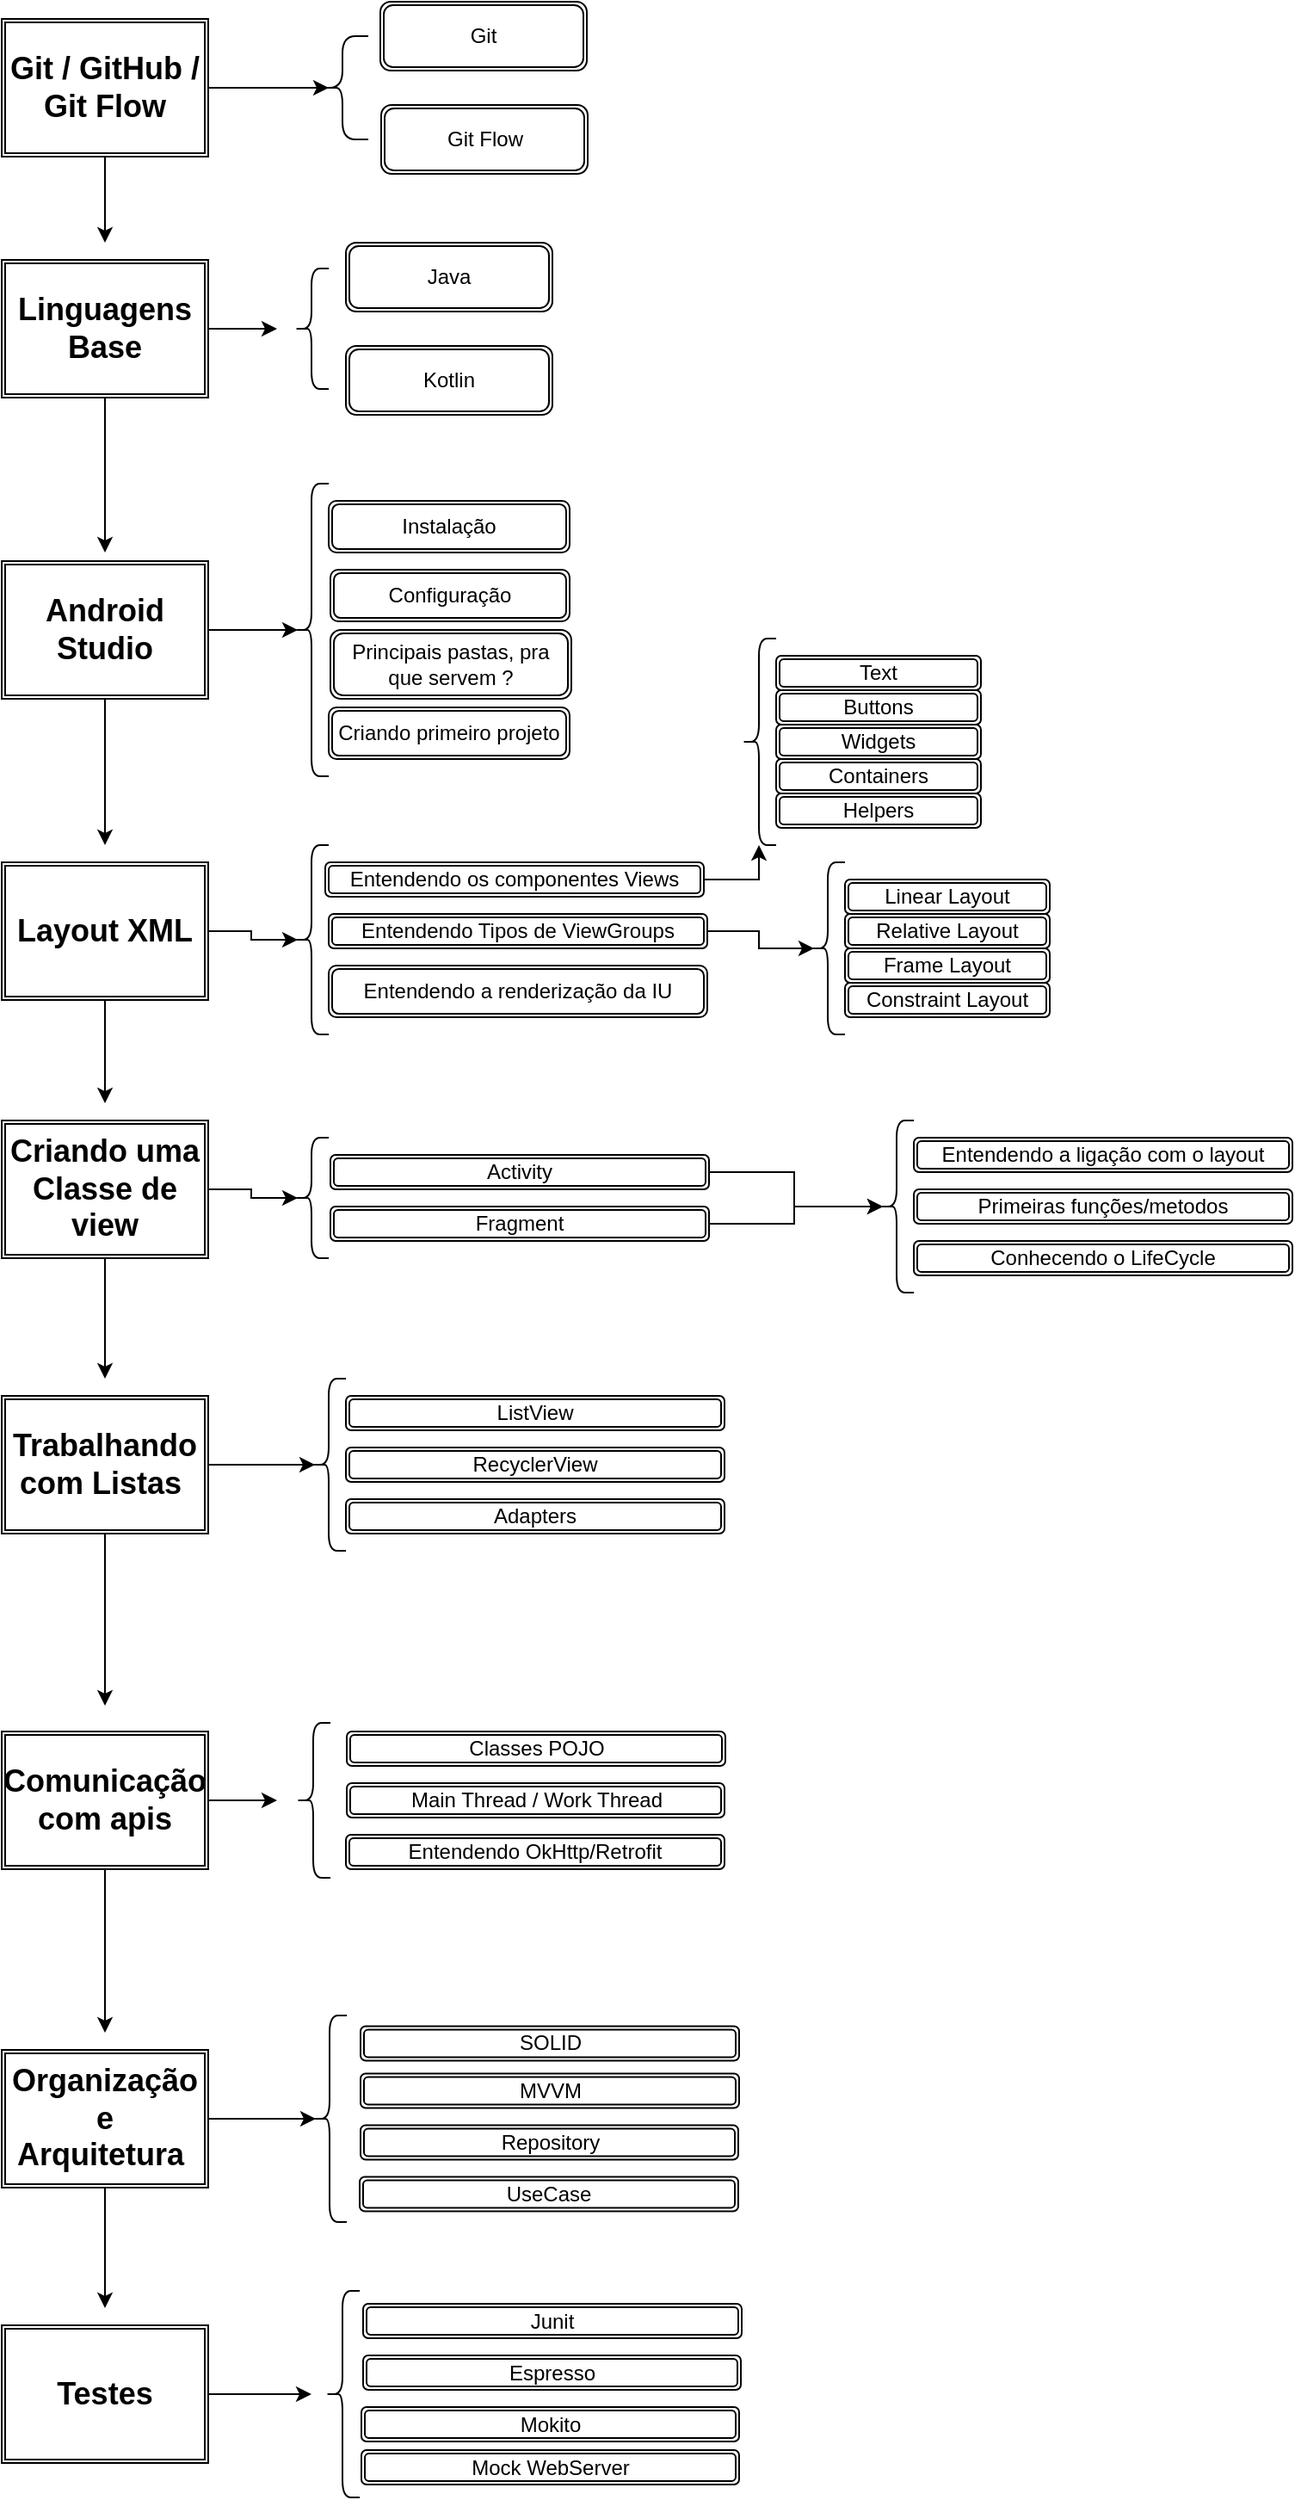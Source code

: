 <mxfile version="16.2.4" type="device"><diagram id="oX5ezZJWwBcmbGJ2HxIB" name="Page-1"><mxGraphModel dx="716" dy="-15028" grid="1" gridSize="10" guides="1" tooltips="1" connect="1" arrows="1" fold="1" page="1" pageScale="1" pageWidth="850" pageHeight="1100" math="0" shadow="0"><root><mxCell id="0"/><mxCell id="1" parent="0"/><mxCell id="pr-MU2jbKuKHFyizP2V3-2" style="edgeStyle=orthogonalEdgeStyle;rounded=0;orthogonalLoop=1;jettySize=auto;html=1;" parent="1" source="pr-MU2jbKuKHFyizP2V3-4" edge="1"><mxGeometry relative="1" as="geometry"><mxPoint x="100" y="16610" as="targetPoint"/></mxGeometry></mxCell><mxCell id="pr-MU2jbKuKHFyizP2V3-3" style="edgeStyle=orthogonalEdgeStyle;rounded=0;orthogonalLoop=1;jettySize=auto;html=1;" parent="1" source="pr-MU2jbKuKHFyizP2V3-4" edge="1"><mxGeometry relative="1" as="geometry"><mxPoint x="200" y="16480" as="targetPoint"/></mxGeometry></mxCell><mxCell id="pr-MU2jbKuKHFyizP2V3-4" value="&lt;b&gt;&lt;font style=&quot;font-size: 18px&quot;&gt;Linguagens Base&lt;/font&gt;&lt;/b&gt;" style="shape=ext;double=1;rounded=0;whiteSpace=wrap;html=1;" parent="1" vertex="1"><mxGeometry x="40" y="16440" width="120" height="80" as="geometry"/></mxCell><mxCell id="pr-MU2jbKuKHFyizP2V3-5" value="" style="shape=curlyBracket;whiteSpace=wrap;html=1;rounded=1;" parent="1" vertex="1"><mxGeometry x="210" y="16445" width="20" height="70" as="geometry"/></mxCell><mxCell id="pr-MU2jbKuKHFyizP2V3-6" value="Java" style="shape=ext;double=1;rounded=1;whiteSpace=wrap;html=1;" parent="1" vertex="1"><mxGeometry x="240" y="16430" width="120" height="40" as="geometry"/></mxCell><mxCell id="pr-MU2jbKuKHFyizP2V3-7" value="Kotlin" style="shape=ext;double=1;rounded=1;whiteSpace=wrap;html=1;" parent="1" vertex="1"><mxGeometry x="240" y="16490" width="120" height="40" as="geometry"/></mxCell><mxCell id="pr-MU2jbKuKHFyizP2V3-8" style="edgeStyle=orthogonalEdgeStyle;rounded=0;orthogonalLoop=1;jettySize=auto;html=1;entryX=0.1;entryY=0.5;entryDx=0;entryDy=0;entryPerimeter=0;" parent="1" source="pr-MU2jbKuKHFyizP2V3-10" target="pr-MU2jbKuKHFyizP2V3-11" edge="1"><mxGeometry relative="1" as="geometry"/></mxCell><mxCell id="pr-MU2jbKuKHFyizP2V3-9" style="edgeStyle=orthogonalEdgeStyle;rounded=0;orthogonalLoop=1;jettySize=auto;html=1;" parent="1" source="pr-MU2jbKuKHFyizP2V3-10" edge="1"><mxGeometry relative="1" as="geometry"><mxPoint x="100" y="16780" as="targetPoint"/></mxGeometry></mxCell><mxCell id="pr-MU2jbKuKHFyizP2V3-10" value="&lt;b&gt;&lt;font style=&quot;font-size: 18px&quot;&gt;Android Studio&lt;/font&gt;&lt;/b&gt;" style="shape=ext;double=1;rounded=0;whiteSpace=wrap;html=1;" parent="1" vertex="1"><mxGeometry x="40" y="16615" width="120" height="80" as="geometry"/></mxCell><mxCell id="pr-MU2jbKuKHFyizP2V3-11" value="" style="shape=curlyBracket;whiteSpace=wrap;html=1;rounded=1;" parent="1" vertex="1"><mxGeometry x="210" y="16570" width="20" height="170" as="geometry"/></mxCell><mxCell id="pr-MU2jbKuKHFyizP2V3-12" value="Instalação" style="shape=ext;double=1;rounded=1;whiteSpace=wrap;html=1;" parent="1" vertex="1"><mxGeometry x="230" y="16580" width="140" height="30" as="geometry"/></mxCell><mxCell id="pr-MU2jbKuKHFyizP2V3-13" value="Configuração" style="shape=ext;double=1;rounded=1;whiteSpace=wrap;html=1;" parent="1" vertex="1"><mxGeometry x="231" y="16620" width="139" height="30" as="geometry"/></mxCell><mxCell id="pr-MU2jbKuKHFyizP2V3-14" value="Principais pastas, pra que servem ?" style="shape=ext;double=1;rounded=1;whiteSpace=wrap;html=1;" parent="1" vertex="1"><mxGeometry x="231" y="16655" width="140" height="40" as="geometry"/></mxCell><mxCell id="pr-MU2jbKuKHFyizP2V3-15" style="edgeStyle=orthogonalEdgeStyle;rounded=0;orthogonalLoop=1;jettySize=auto;html=1;entryX=0.1;entryY=0.5;entryDx=0;entryDy=0;entryPerimeter=0;" parent="1" source="pr-MU2jbKuKHFyizP2V3-17" target="pr-MU2jbKuKHFyizP2V3-18" edge="1"><mxGeometry relative="1" as="geometry"/></mxCell><mxCell id="pr-MU2jbKuKHFyizP2V3-16" style="edgeStyle=orthogonalEdgeStyle;rounded=0;orthogonalLoop=1;jettySize=auto;html=1;" parent="1" source="pr-MU2jbKuKHFyizP2V3-17" edge="1"><mxGeometry relative="1" as="geometry"><mxPoint x="100" y="16930" as="targetPoint"/></mxGeometry></mxCell><mxCell id="pr-MU2jbKuKHFyizP2V3-17" value="&lt;span style=&quot;font-size: 18px&quot;&gt;&lt;b&gt;Layout XML&lt;/b&gt;&lt;/span&gt;" style="shape=ext;double=1;rounded=0;whiteSpace=wrap;html=1;" parent="1" vertex="1"><mxGeometry x="40" y="16790" width="120" height="80" as="geometry"/></mxCell><mxCell id="pr-MU2jbKuKHFyizP2V3-18" value="" style="shape=curlyBracket;whiteSpace=wrap;html=1;rounded=1;" parent="1" vertex="1"><mxGeometry x="210" y="16780" width="20" height="110" as="geometry"/></mxCell><mxCell id="pr-MU2jbKuKHFyizP2V3-19" style="edgeStyle=orthogonalEdgeStyle;rounded=0;orthogonalLoop=1;jettySize=auto;html=1;" parent="1" source="pr-MU2jbKuKHFyizP2V3-20" target="pr-MU2jbKuKHFyizP2V3-25" edge="1"><mxGeometry relative="1" as="geometry"/></mxCell><mxCell id="pr-MU2jbKuKHFyizP2V3-20" value="Entendendo os componentes Views" style="shape=ext;double=1;rounded=1;whiteSpace=wrap;html=1;" parent="1" vertex="1"><mxGeometry x="228" y="16790" width="220" height="20" as="geometry"/></mxCell><mxCell id="pr-MU2jbKuKHFyizP2V3-21" style="edgeStyle=orthogonalEdgeStyle;rounded=0;orthogonalLoop=1;jettySize=auto;html=1;entryX=0.1;entryY=0.5;entryDx=0;entryDy=0;entryPerimeter=0;" parent="1" source="pr-MU2jbKuKHFyizP2V3-22" target="pr-MU2jbKuKHFyizP2V3-31" edge="1"><mxGeometry relative="1" as="geometry"/></mxCell><mxCell id="pr-MU2jbKuKHFyizP2V3-22" value="Entendendo Tipos de ViewGroups" style="shape=ext;double=1;rounded=1;whiteSpace=wrap;html=1;" parent="1" vertex="1"><mxGeometry x="230" y="16820" width="220" height="20" as="geometry"/></mxCell><mxCell id="pr-MU2jbKuKHFyizP2V3-23" value="Entendendo a renderização da IU" style="shape=ext;double=1;rounded=1;whiteSpace=wrap;html=1;" parent="1" vertex="1"><mxGeometry x="230" y="16850" width="220" height="30" as="geometry"/></mxCell><mxCell id="pr-MU2jbKuKHFyizP2V3-24" value="Criando primeiro projeto" style="shape=ext;double=1;rounded=1;whiteSpace=wrap;html=1;" parent="1" vertex="1"><mxGeometry x="230" y="16700" width="140" height="30" as="geometry"/></mxCell><mxCell id="pr-MU2jbKuKHFyizP2V3-25" value="" style="shape=curlyBracket;whiteSpace=wrap;html=1;rounded=1;size=0.5;" parent="1" vertex="1"><mxGeometry x="470" y="16660" width="20" height="120" as="geometry"/></mxCell><mxCell id="pr-MU2jbKuKHFyizP2V3-26" value="Text" style="shape=ext;double=1;rounded=1;whiteSpace=wrap;html=1;" parent="1" vertex="1"><mxGeometry x="490" y="16670" width="119" height="20" as="geometry"/></mxCell><mxCell id="pr-MU2jbKuKHFyizP2V3-27" value="Buttons" style="shape=ext;double=1;rounded=1;whiteSpace=wrap;html=1;" parent="1" vertex="1"><mxGeometry x="490" y="16690" width="119" height="20" as="geometry"/></mxCell><mxCell id="pr-MU2jbKuKHFyizP2V3-28" value="Widgets" style="shape=ext;double=1;rounded=1;whiteSpace=wrap;html=1;" parent="1" vertex="1"><mxGeometry x="490" y="16710" width="119" height="20" as="geometry"/></mxCell><mxCell id="pr-MU2jbKuKHFyizP2V3-29" value="Containers" style="shape=ext;double=1;rounded=1;whiteSpace=wrap;html=1;" parent="1" vertex="1"><mxGeometry x="490" y="16730" width="119" height="20" as="geometry"/></mxCell><mxCell id="pr-MU2jbKuKHFyizP2V3-30" value="Helpers" style="shape=ext;double=1;rounded=1;whiteSpace=wrap;html=1;" parent="1" vertex="1"><mxGeometry x="490" y="16750" width="119" height="20" as="geometry"/></mxCell><mxCell id="pr-MU2jbKuKHFyizP2V3-31" value="" style="shape=curlyBracket;whiteSpace=wrap;html=1;rounded=1;size=0.5;" parent="1" vertex="1"><mxGeometry x="510" y="16790" width="20" height="100" as="geometry"/></mxCell><mxCell id="pr-MU2jbKuKHFyizP2V3-32" value="Constraint Layout" style="shape=ext;double=1;rounded=1;whiteSpace=wrap;html=1;" parent="1" vertex="1"><mxGeometry x="530" y="16860" width="119" height="20" as="geometry"/></mxCell><mxCell id="pr-MU2jbKuKHFyizP2V3-33" value="Linear Layout" style="shape=ext;double=1;rounded=1;whiteSpace=wrap;html=1;" parent="1" vertex="1"><mxGeometry x="530" y="16800" width="119" height="20" as="geometry"/></mxCell><mxCell id="pr-MU2jbKuKHFyizP2V3-34" value="Relative Layout" style="shape=ext;double=1;rounded=1;whiteSpace=wrap;html=1;" parent="1" vertex="1"><mxGeometry x="530" y="16820" width="119" height="20" as="geometry"/></mxCell><mxCell id="pr-MU2jbKuKHFyizP2V3-35" value="Frame Layout" style="shape=ext;double=1;rounded=1;whiteSpace=wrap;html=1;" parent="1" vertex="1"><mxGeometry x="530" y="16840" width="119" height="20" as="geometry"/></mxCell><mxCell id="pr-MU2jbKuKHFyizP2V3-36" style="edgeStyle=orthogonalEdgeStyle;rounded=0;orthogonalLoop=1;jettySize=auto;html=1;entryX=0.1;entryY=0.5;entryDx=0;entryDy=0;entryPerimeter=0;" parent="1" source="pr-MU2jbKuKHFyizP2V3-38" target="pr-MU2jbKuKHFyizP2V3-39" edge="1"><mxGeometry relative="1" as="geometry"/></mxCell><mxCell id="pr-MU2jbKuKHFyizP2V3-37" style="edgeStyle=orthogonalEdgeStyle;rounded=0;orthogonalLoop=1;jettySize=auto;html=1;" parent="1" source="pr-MU2jbKuKHFyizP2V3-38" edge="1"><mxGeometry relative="1" as="geometry"><mxPoint x="100" y="17090" as="targetPoint"/></mxGeometry></mxCell><mxCell id="pr-MU2jbKuKHFyizP2V3-38" value="&lt;span style=&quot;font-size: 18px&quot;&gt;&lt;b&gt;Criando uma Classe de view&lt;/b&gt;&lt;/span&gt;" style="shape=ext;double=1;rounded=0;whiteSpace=wrap;html=1;" parent="1" vertex="1"><mxGeometry x="40" y="16940" width="120" height="80" as="geometry"/></mxCell><mxCell id="pr-MU2jbKuKHFyizP2V3-39" value="" style="shape=curlyBracket;whiteSpace=wrap;html=1;rounded=1;" parent="1" vertex="1"><mxGeometry x="210" y="16950" width="20" height="70" as="geometry"/></mxCell><mxCell id="pr-MU2jbKuKHFyizP2V3-40" style="edgeStyle=orthogonalEdgeStyle;rounded=0;orthogonalLoop=1;jettySize=auto;html=1;entryX=0.1;entryY=0.5;entryDx=0;entryDy=0;entryPerimeter=0;" parent="1" source="pr-MU2jbKuKHFyizP2V3-41" target="pr-MU2jbKuKHFyizP2V3-47" edge="1"><mxGeometry relative="1" as="geometry"><mxPoint x="510" y="16940" as="targetPoint"/></mxGeometry></mxCell><mxCell id="pr-MU2jbKuKHFyizP2V3-41" value="Activity" style="shape=ext;double=1;rounded=1;whiteSpace=wrap;html=1;" parent="1" vertex="1"><mxGeometry x="231" y="16960" width="220" height="20" as="geometry"/></mxCell><mxCell id="pr-MU2jbKuKHFyizP2V3-42" style="edgeStyle=orthogonalEdgeStyle;rounded=0;orthogonalLoop=1;jettySize=auto;html=1;entryX=0.1;entryY=0.5;entryDx=0;entryDy=0;entryPerimeter=0;" parent="1" source="pr-MU2jbKuKHFyizP2V3-43" target="pr-MU2jbKuKHFyizP2V3-47" edge="1"><mxGeometry relative="1" as="geometry"/></mxCell><mxCell id="pr-MU2jbKuKHFyizP2V3-43" value="Fragment" style="shape=ext;double=1;rounded=1;whiteSpace=wrap;html=1;" parent="1" vertex="1"><mxGeometry x="231" y="16990" width="220" height="20" as="geometry"/></mxCell><mxCell id="pr-MU2jbKuKHFyizP2V3-44" value="Conhecendo o LifeCycle" style="shape=ext;double=1;rounded=1;whiteSpace=wrap;html=1;" parent="1" vertex="1"><mxGeometry x="570" y="17010" width="220" height="20" as="geometry"/></mxCell><mxCell id="pr-MU2jbKuKHFyizP2V3-45" value="Entendendo a ligação com o layout" style="shape=ext;double=1;rounded=1;whiteSpace=wrap;html=1;" parent="1" vertex="1"><mxGeometry x="570" y="16950" width="220" height="20" as="geometry"/></mxCell><mxCell id="pr-MU2jbKuKHFyizP2V3-46" value="Primeiras funções/metodos" style="shape=ext;double=1;rounded=1;whiteSpace=wrap;html=1;" parent="1" vertex="1"><mxGeometry x="570" y="16980" width="220" height="20" as="geometry"/></mxCell><mxCell id="pr-MU2jbKuKHFyizP2V3-47" value="" style="shape=curlyBracket;whiteSpace=wrap;html=1;rounded=1;size=0.5;" parent="1" vertex="1"><mxGeometry x="550" y="16940" width="20" height="100" as="geometry"/></mxCell><mxCell id="pr-MU2jbKuKHFyizP2V3-48" style="edgeStyle=orthogonalEdgeStyle;rounded=0;orthogonalLoop=1;jettySize=auto;html=1;entryX=0.1;entryY=0.5;entryDx=0;entryDy=0;entryPerimeter=0;" parent="1" source="pr-MU2jbKuKHFyizP2V3-50" target="pr-MU2jbKuKHFyizP2V3-51" edge="1"><mxGeometry relative="1" as="geometry"><mxPoint x="210" y="17150" as="targetPoint"/><Array as="points"/></mxGeometry></mxCell><mxCell id="pr-MU2jbKuKHFyizP2V3-49" style="edgeStyle=orthogonalEdgeStyle;rounded=0;orthogonalLoop=1;jettySize=auto;html=1;" parent="1" source="pr-MU2jbKuKHFyizP2V3-50" edge="1"><mxGeometry relative="1" as="geometry"><mxPoint x="100" y="17280" as="targetPoint"/></mxGeometry></mxCell><mxCell id="pr-MU2jbKuKHFyizP2V3-50" value="&lt;span style=&quot;font-size: 18px&quot;&gt;&lt;b&gt;Trabalhando com Listas&amp;nbsp;&lt;/b&gt;&lt;/span&gt;" style="shape=ext;double=1;rounded=0;whiteSpace=wrap;html=1;" parent="1" vertex="1"><mxGeometry x="40" y="17100" width="120" height="80" as="geometry"/></mxCell><mxCell id="pr-MU2jbKuKHFyizP2V3-51" value="" style="shape=curlyBracket;whiteSpace=wrap;html=1;rounded=1;" parent="1" vertex="1"><mxGeometry x="220" y="17090" width="20" height="100" as="geometry"/></mxCell><mxCell id="pr-MU2jbKuKHFyizP2V3-52" value="RecyclerView" style="shape=ext;double=1;rounded=1;whiteSpace=wrap;html=1;" parent="1" vertex="1"><mxGeometry x="240" y="17130" width="220" height="20" as="geometry"/></mxCell><mxCell id="pr-MU2jbKuKHFyizP2V3-53" value="Adapters" style="shape=ext;double=1;rounded=1;whiteSpace=wrap;html=1;" parent="1" vertex="1"><mxGeometry x="240" y="17160" width="220" height="20" as="geometry"/></mxCell><mxCell id="pr-MU2jbKuKHFyizP2V3-54" style="edgeStyle=orthogonalEdgeStyle;rounded=0;orthogonalLoop=1;jettySize=auto;html=1;" parent="1" source="pr-MU2jbKuKHFyizP2V3-56" edge="1"><mxGeometry relative="1" as="geometry"><mxPoint x="200" y="17335" as="targetPoint"/></mxGeometry></mxCell><mxCell id="pr-MU2jbKuKHFyizP2V3-55" style="edgeStyle=orthogonalEdgeStyle;rounded=0;orthogonalLoop=1;jettySize=auto;html=1;" parent="1" source="pr-MU2jbKuKHFyizP2V3-56" edge="1"><mxGeometry relative="1" as="geometry"><mxPoint x="100" y="17470" as="targetPoint"/></mxGeometry></mxCell><mxCell id="pr-MU2jbKuKHFyizP2V3-56" value="&lt;span style=&quot;font-size: 18px&quot;&gt;&lt;b&gt;Comunicação com apis&lt;/b&gt;&lt;/span&gt;" style="shape=ext;double=1;rounded=0;whiteSpace=wrap;html=1;" parent="1" vertex="1"><mxGeometry x="40" y="17295" width="120" height="80" as="geometry"/></mxCell><mxCell id="pr-MU2jbKuKHFyizP2V3-57" value="" style="shape=curlyBracket;whiteSpace=wrap;html=1;rounded=1;" parent="1" vertex="1"><mxGeometry x="211" y="17290" width="20" height="90" as="geometry"/></mxCell><mxCell id="pr-MU2jbKuKHFyizP2V3-58" value="Entendendo OkHttp/Retrofit" style="shape=ext;double=1;rounded=1;whiteSpace=wrap;html=1;" parent="1" vertex="1"><mxGeometry x="240" y="17355" width="220" height="20" as="geometry"/></mxCell><mxCell id="pr-MU2jbKuKHFyizP2V3-59" style="edgeStyle=orthogonalEdgeStyle;rounded=0;orthogonalLoop=1;jettySize=auto;html=1;" parent="1" source="pr-MU2jbKuKHFyizP2V3-61" edge="1"><mxGeometry relative="1" as="geometry"><mxPoint x="100" y="16430" as="targetPoint"/></mxGeometry></mxCell><mxCell id="pr-MU2jbKuKHFyizP2V3-60" style="edgeStyle=orthogonalEdgeStyle;rounded=0;orthogonalLoop=1;jettySize=auto;html=1;" parent="1" source="pr-MU2jbKuKHFyizP2V3-61" edge="1"><mxGeometry relative="1" as="geometry"><mxPoint x="230" y="16340" as="targetPoint"/></mxGeometry></mxCell><mxCell id="pr-MU2jbKuKHFyizP2V3-61" value="&lt;b&gt;&lt;font style=&quot;font-size: 18px&quot;&gt;Git / GitHub / &lt;br&gt;Git Flow&lt;/font&gt;&lt;/b&gt;" style="shape=ext;double=1;rounded=0;whiteSpace=wrap;html=1;" parent="1" vertex="1"><mxGeometry x="40" y="16300" width="120" height="80" as="geometry"/></mxCell><mxCell id="pr-MU2jbKuKHFyizP2V3-62" value="" style="shape=curlyBracket;whiteSpace=wrap;html=1;rounded=1;" parent="1" vertex="1"><mxGeometry x="223" y="16310" width="30" height="60" as="geometry"/></mxCell><mxCell id="pr-MU2jbKuKHFyizP2V3-63" value="Git" style="shape=ext;double=1;rounded=1;whiteSpace=wrap;html=1;" parent="1" vertex="1"><mxGeometry x="260" y="16290" width="120" height="40" as="geometry"/></mxCell><mxCell id="pr-MU2jbKuKHFyizP2V3-64" value="Git Flow" style="shape=ext;double=1;rounded=1;whiteSpace=wrap;html=1;" parent="1" vertex="1"><mxGeometry x="260.5" y="16350" width="120" height="40" as="geometry"/></mxCell><mxCell id="pr-MU2jbKuKHFyizP2V3-65" value="ListView" style="shape=ext;double=1;rounded=1;whiteSpace=wrap;html=1;" parent="1" vertex="1"><mxGeometry x="240" y="17100" width="220" height="20" as="geometry"/></mxCell><mxCell id="pr-MU2jbKuKHFyizP2V3-66" value="Classes POJO" style="shape=ext;double=1;rounded=1;whiteSpace=wrap;html=1;" parent="1" vertex="1"><mxGeometry x="240.5" y="17295" width="220" height="20" as="geometry"/></mxCell><mxCell id="pr-MU2jbKuKHFyizP2V3-67" value="Main Thread / Work Thread" style="shape=ext;double=1;rounded=1;whiteSpace=wrap;html=1;" parent="1" vertex="1"><mxGeometry x="240.5" y="17325" width="219.5" height="20" as="geometry"/></mxCell><mxCell id="pr-MU2jbKuKHFyizP2V3-68" style="edgeStyle=orthogonalEdgeStyle;rounded=0;orthogonalLoop=1;jettySize=auto;html=1;" parent="1" source="pr-MU2jbKuKHFyizP2V3-70" edge="1"><mxGeometry relative="1" as="geometry"><mxPoint x="100" y="17630" as="targetPoint"/><Array as="points"><mxPoint x="100" y="17620"/><mxPoint x="100" y="17620"/></Array></mxGeometry></mxCell><mxCell id="pr-MU2jbKuKHFyizP2V3-69" style="edgeStyle=orthogonalEdgeStyle;rounded=0;orthogonalLoop=1;jettySize=auto;html=1;entryX=0.1;entryY=0.5;entryDx=0;entryDy=0;entryPerimeter=0;" parent="1" source="pr-MU2jbKuKHFyizP2V3-70" target="pr-MU2jbKuKHFyizP2V3-71" edge="1"><mxGeometry relative="1" as="geometry"/></mxCell><mxCell id="pr-MU2jbKuKHFyizP2V3-70" value="&lt;span style=&quot;font-size: 18px&quot;&gt;&lt;b&gt;Organização e Arquitetura&amp;nbsp;&lt;/b&gt;&lt;/span&gt;" style="shape=ext;double=1;rounded=0;whiteSpace=wrap;html=1;" parent="1" vertex="1"><mxGeometry x="40" y="17480" width="120" height="80" as="geometry"/></mxCell><mxCell id="pr-MU2jbKuKHFyizP2V3-71" value="" style="shape=curlyBracket;whiteSpace=wrap;html=1;rounded=1;" parent="1" vertex="1"><mxGeometry x="220.5" y="17460" width="20" height="120" as="geometry"/></mxCell><mxCell id="pr-MU2jbKuKHFyizP2V3-72" value="UseCase" style="shape=ext;double=1;rounded=1;whiteSpace=wrap;html=1;" parent="1" vertex="1"><mxGeometry x="248" y="17553.75" width="220" height="20" as="geometry"/></mxCell><mxCell id="pr-MU2jbKuKHFyizP2V3-73" value="MVVM" style="shape=ext;double=1;rounded=1;whiteSpace=wrap;html=1;" parent="1" vertex="1"><mxGeometry x="248.5" y="17493.75" width="220" height="20" as="geometry"/></mxCell><mxCell id="pr-MU2jbKuKHFyizP2V3-74" value="Repository" style="shape=ext;double=1;rounded=1;whiteSpace=wrap;html=1;" parent="1" vertex="1"><mxGeometry x="248.5" y="17523.75" width="219.5" height="20" as="geometry"/></mxCell><mxCell id="pr-MU2jbKuKHFyizP2V3-75" style="edgeStyle=orthogonalEdgeStyle;rounded=0;orthogonalLoop=1;jettySize=auto;html=1;" parent="1" source="pr-MU2jbKuKHFyizP2V3-76" edge="1"><mxGeometry relative="1" as="geometry"><mxPoint x="220" y="17680" as="targetPoint"/></mxGeometry></mxCell><mxCell id="pr-MU2jbKuKHFyizP2V3-76" value="&lt;span style=&quot;font-size: 18px&quot;&gt;&lt;b&gt;Testes&lt;/b&gt;&lt;/span&gt;" style="shape=ext;double=1;rounded=0;whiteSpace=wrap;html=1;" parent="1" vertex="1"><mxGeometry x="40" y="17640" width="120" height="80" as="geometry"/></mxCell><mxCell id="pr-MU2jbKuKHFyizP2V3-77" value="" style="shape=curlyBracket;whiteSpace=wrap;html=1;rounded=1;" parent="1" vertex="1"><mxGeometry x="228" y="17620" width="20" height="120" as="geometry"/></mxCell><mxCell id="pr-MU2jbKuKHFyizP2V3-78" value="Junit" style="shape=ext;double=1;rounded=1;whiteSpace=wrap;html=1;" parent="1" vertex="1"><mxGeometry x="250" y="17627.5" width="220" height="20" as="geometry"/></mxCell><mxCell id="pr-MU2jbKuKHFyizP2V3-79" value="Espresso" style="shape=ext;double=1;rounded=1;whiteSpace=wrap;html=1;" parent="1" vertex="1"><mxGeometry x="250" y="17657.5" width="219.5" height="20" as="geometry"/></mxCell><mxCell id="pr-MU2jbKuKHFyizP2V3-80" value="Mokito" style="shape=ext;double=1;rounded=1;whiteSpace=wrap;html=1;" parent="1" vertex="1"><mxGeometry x="249" y="17687.5" width="219.5" height="20" as="geometry"/></mxCell><mxCell id="pr-MU2jbKuKHFyizP2V3-81" value="Mock WebServer" style="shape=ext;double=1;rounded=1;whiteSpace=wrap;html=1;" parent="1" vertex="1"><mxGeometry x="249" y="17712.5" width="219.5" height="20" as="geometry"/></mxCell><mxCell id="pr-MU2jbKuKHFyizP2V3-82" value="SOLID" style="shape=ext;double=1;rounded=1;whiteSpace=wrap;html=1;" parent="1" vertex="1"><mxGeometry x="248.5" y="17466.25" width="220" height="20" as="geometry"/></mxCell></root></mxGraphModel></diagram></mxfile>